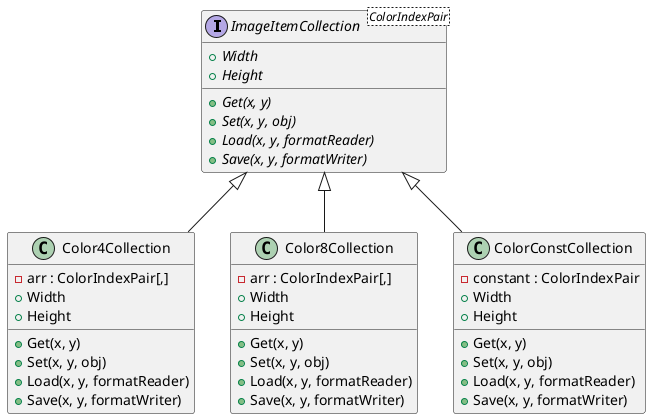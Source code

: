 @startuml ImageColorTables
interface ImageItemCollection<ColorIndexPair> {
    +{abstract} Width
    +{abstract} Height
    +{abstract} Get(x, y)
    +{abstract} Set(x, y, obj)
    +{abstract} Load(x, y, formatReader)
    +{abstract} Save(x, y, formatWriter)
}

class Color4Collection {
    -arr : ColorIndexPair[,]
    +Width
    +Height
    +Get(x, y)
    +Set(x, y, obj)
    +Load(x, y, formatReader)
    +Save(x, y, formatWriter)
}

class Color8Collection {
    -arr : ColorIndexPair[,]
    +Width
    +Height
    +Get(x, y)
    +Set(x, y, obj)
    +Load(x, y, formatReader)
    +Save(x, y, formatWriter)
}

class ColorConstCollection {
    -constant : ColorIndexPair
    +Width
    +Height
    +Get(x, y)
    +Set(x, y, obj)
    +Load(x, y, formatReader)
    +Save(x, y, formatWriter)
}

ImageItemCollection <|-- Color4Collection
ImageItemCollection <|-- Color8Collection
ImageItemCollection <|-- ColorConstCollection
@enduml
